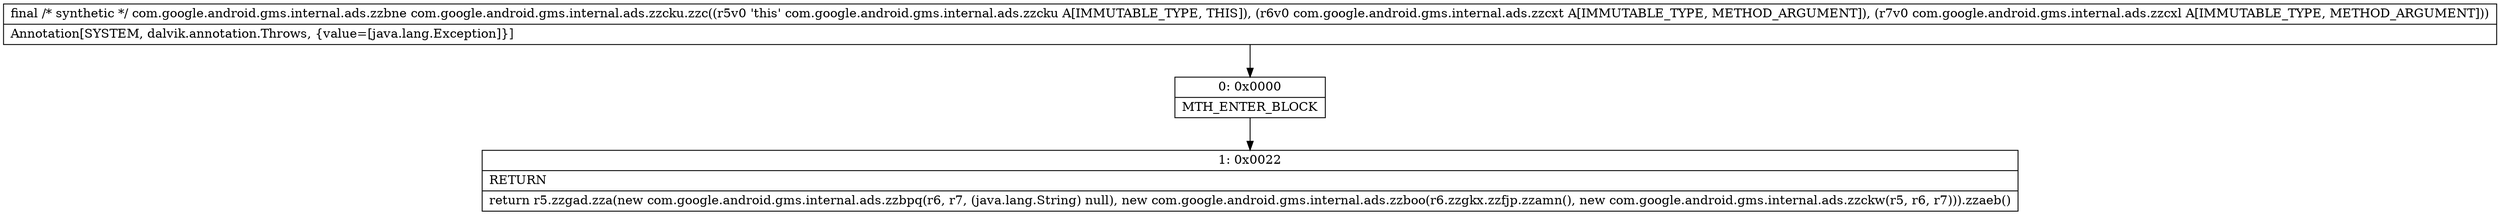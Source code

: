 digraph "CFG forcom.google.android.gms.internal.ads.zzcku.zzc(Lcom\/google\/android\/gms\/internal\/ads\/zzcxt;Lcom\/google\/android\/gms\/internal\/ads\/zzcxl;)Lcom\/google\/android\/gms\/internal\/ads\/zzbne;" {
Node_0 [shape=record,label="{0\:\ 0x0000|MTH_ENTER_BLOCK\l}"];
Node_1 [shape=record,label="{1\:\ 0x0022|RETURN\l|return r5.zzgad.zza(new com.google.android.gms.internal.ads.zzbpq(r6, r7, (java.lang.String) null), new com.google.android.gms.internal.ads.zzboo(r6.zzgkx.zzfjp.zzamn(), new com.google.android.gms.internal.ads.zzckw(r5, r6, r7))).zzaeb()\l}"];
MethodNode[shape=record,label="{final \/* synthetic *\/ com.google.android.gms.internal.ads.zzbne com.google.android.gms.internal.ads.zzcku.zzc((r5v0 'this' com.google.android.gms.internal.ads.zzcku A[IMMUTABLE_TYPE, THIS]), (r6v0 com.google.android.gms.internal.ads.zzcxt A[IMMUTABLE_TYPE, METHOD_ARGUMENT]), (r7v0 com.google.android.gms.internal.ads.zzcxl A[IMMUTABLE_TYPE, METHOD_ARGUMENT]))  | Annotation[SYSTEM, dalvik.annotation.Throws, \{value=[java.lang.Exception]\}]\l}"];
MethodNode -> Node_0;
Node_0 -> Node_1;
}

